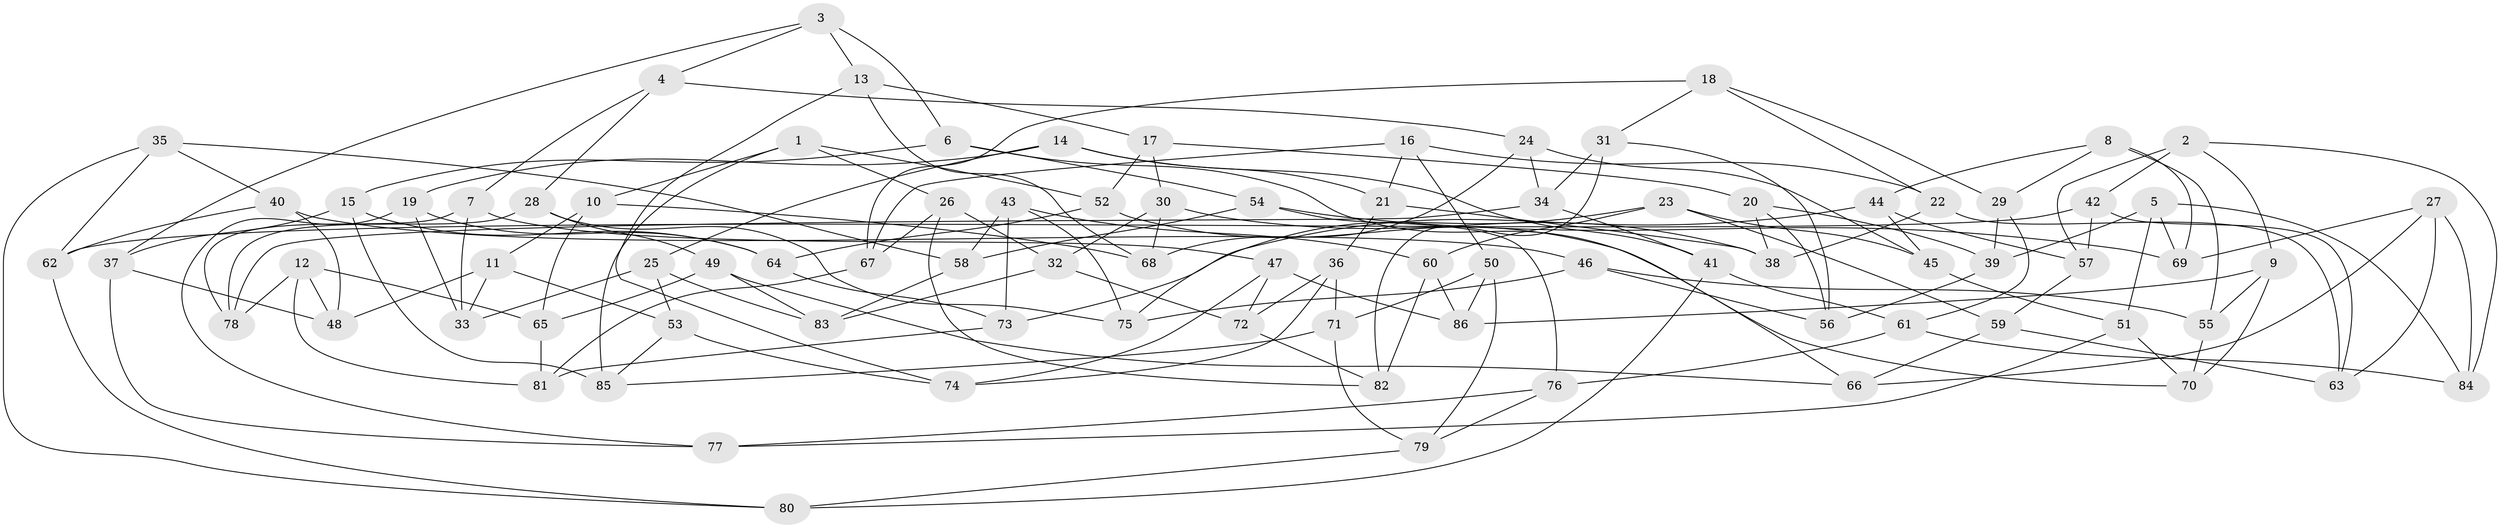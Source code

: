 // Generated by graph-tools (version 1.1) at 2025/50/03/09/25 03:50:44]
// undirected, 86 vertices, 172 edges
graph export_dot {
graph [start="1"]
  node [color=gray90,style=filled];
  1;
  2;
  3;
  4;
  5;
  6;
  7;
  8;
  9;
  10;
  11;
  12;
  13;
  14;
  15;
  16;
  17;
  18;
  19;
  20;
  21;
  22;
  23;
  24;
  25;
  26;
  27;
  28;
  29;
  30;
  31;
  32;
  33;
  34;
  35;
  36;
  37;
  38;
  39;
  40;
  41;
  42;
  43;
  44;
  45;
  46;
  47;
  48;
  49;
  50;
  51;
  52;
  53;
  54;
  55;
  56;
  57;
  58;
  59;
  60;
  61;
  62;
  63;
  64;
  65;
  66;
  67;
  68;
  69;
  70;
  71;
  72;
  73;
  74;
  75;
  76;
  77;
  78;
  79;
  80;
  81;
  82;
  83;
  84;
  85;
  86;
  1 -- 52;
  1 -- 85;
  1 -- 26;
  1 -- 10;
  2 -- 84;
  2 -- 42;
  2 -- 57;
  2 -- 9;
  3 -- 6;
  3 -- 13;
  3 -- 37;
  3 -- 4;
  4 -- 7;
  4 -- 24;
  4 -- 28;
  5 -- 51;
  5 -- 39;
  5 -- 84;
  5 -- 69;
  6 -- 66;
  6 -- 15;
  6 -- 54;
  7 -- 78;
  7 -- 33;
  7 -- 47;
  8 -- 44;
  8 -- 29;
  8 -- 69;
  8 -- 55;
  9 -- 70;
  9 -- 55;
  9 -- 86;
  10 -- 11;
  10 -- 68;
  10 -- 65;
  11 -- 53;
  11 -- 33;
  11 -- 48;
  12 -- 81;
  12 -- 48;
  12 -- 78;
  12 -- 65;
  13 -- 68;
  13 -- 17;
  13 -- 74;
  14 -- 19;
  14 -- 25;
  14 -- 21;
  14 -- 41;
  15 -- 85;
  15 -- 64;
  15 -- 37;
  16 -- 22;
  16 -- 50;
  16 -- 21;
  16 -- 67;
  17 -- 30;
  17 -- 20;
  17 -- 52;
  18 -- 31;
  18 -- 22;
  18 -- 29;
  18 -- 67;
  19 -- 33;
  19 -- 64;
  19 -- 77;
  20 -- 38;
  20 -- 39;
  20 -- 56;
  21 -- 38;
  21 -- 36;
  22 -- 63;
  22 -- 38;
  23 -- 45;
  23 -- 59;
  23 -- 75;
  23 -- 60;
  24 -- 45;
  24 -- 34;
  24 -- 68;
  25 -- 83;
  25 -- 33;
  25 -- 53;
  26 -- 32;
  26 -- 67;
  26 -- 82;
  27 -- 63;
  27 -- 66;
  27 -- 84;
  27 -- 69;
  28 -- 49;
  28 -- 75;
  28 -- 78;
  29 -- 61;
  29 -- 39;
  30 -- 68;
  30 -- 38;
  30 -- 32;
  31 -- 56;
  31 -- 34;
  31 -- 82;
  32 -- 83;
  32 -- 72;
  34 -- 78;
  34 -- 41;
  35 -- 40;
  35 -- 80;
  35 -- 62;
  35 -- 58;
  36 -- 74;
  36 -- 72;
  36 -- 71;
  37 -- 77;
  37 -- 48;
  39 -- 56;
  40 -- 62;
  40 -- 48;
  40 -- 46;
  41 -- 80;
  41 -- 61;
  42 -- 57;
  42 -- 63;
  42 -- 62;
  43 -- 75;
  43 -- 73;
  43 -- 58;
  43 -- 60;
  44 -- 73;
  44 -- 57;
  44 -- 45;
  45 -- 51;
  46 -- 75;
  46 -- 55;
  46 -- 56;
  47 -- 86;
  47 -- 74;
  47 -- 72;
  49 -- 65;
  49 -- 66;
  49 -- 83;
  50 -- 86;
  50 -- 71;
  50 -- 79;
  51 -- 77;
  51 -- 70;
  52 -- 64;
  52 -- 70;
  53 -- 74;
  53 -- 85;
  54 -- 69;
  54 -- 76;
  54 -- 58;
  55 -- 70;
  57 -- 59;
  58 -- 83;
  59 -- 63;
  59 -- 66;
  60 -- 82;
  60 -- 86;
  61 -- 76;
  61 -- 84;
  62 -- 80;
  64 -- 73;
  65 -- 81;
  67 -- 81;
  71 -- 85;
  71 -- 79;
  72 -- 82;
  73 -- 81;
  76 -- 77;
  76 -- 79;
  79 -- 80;
}
